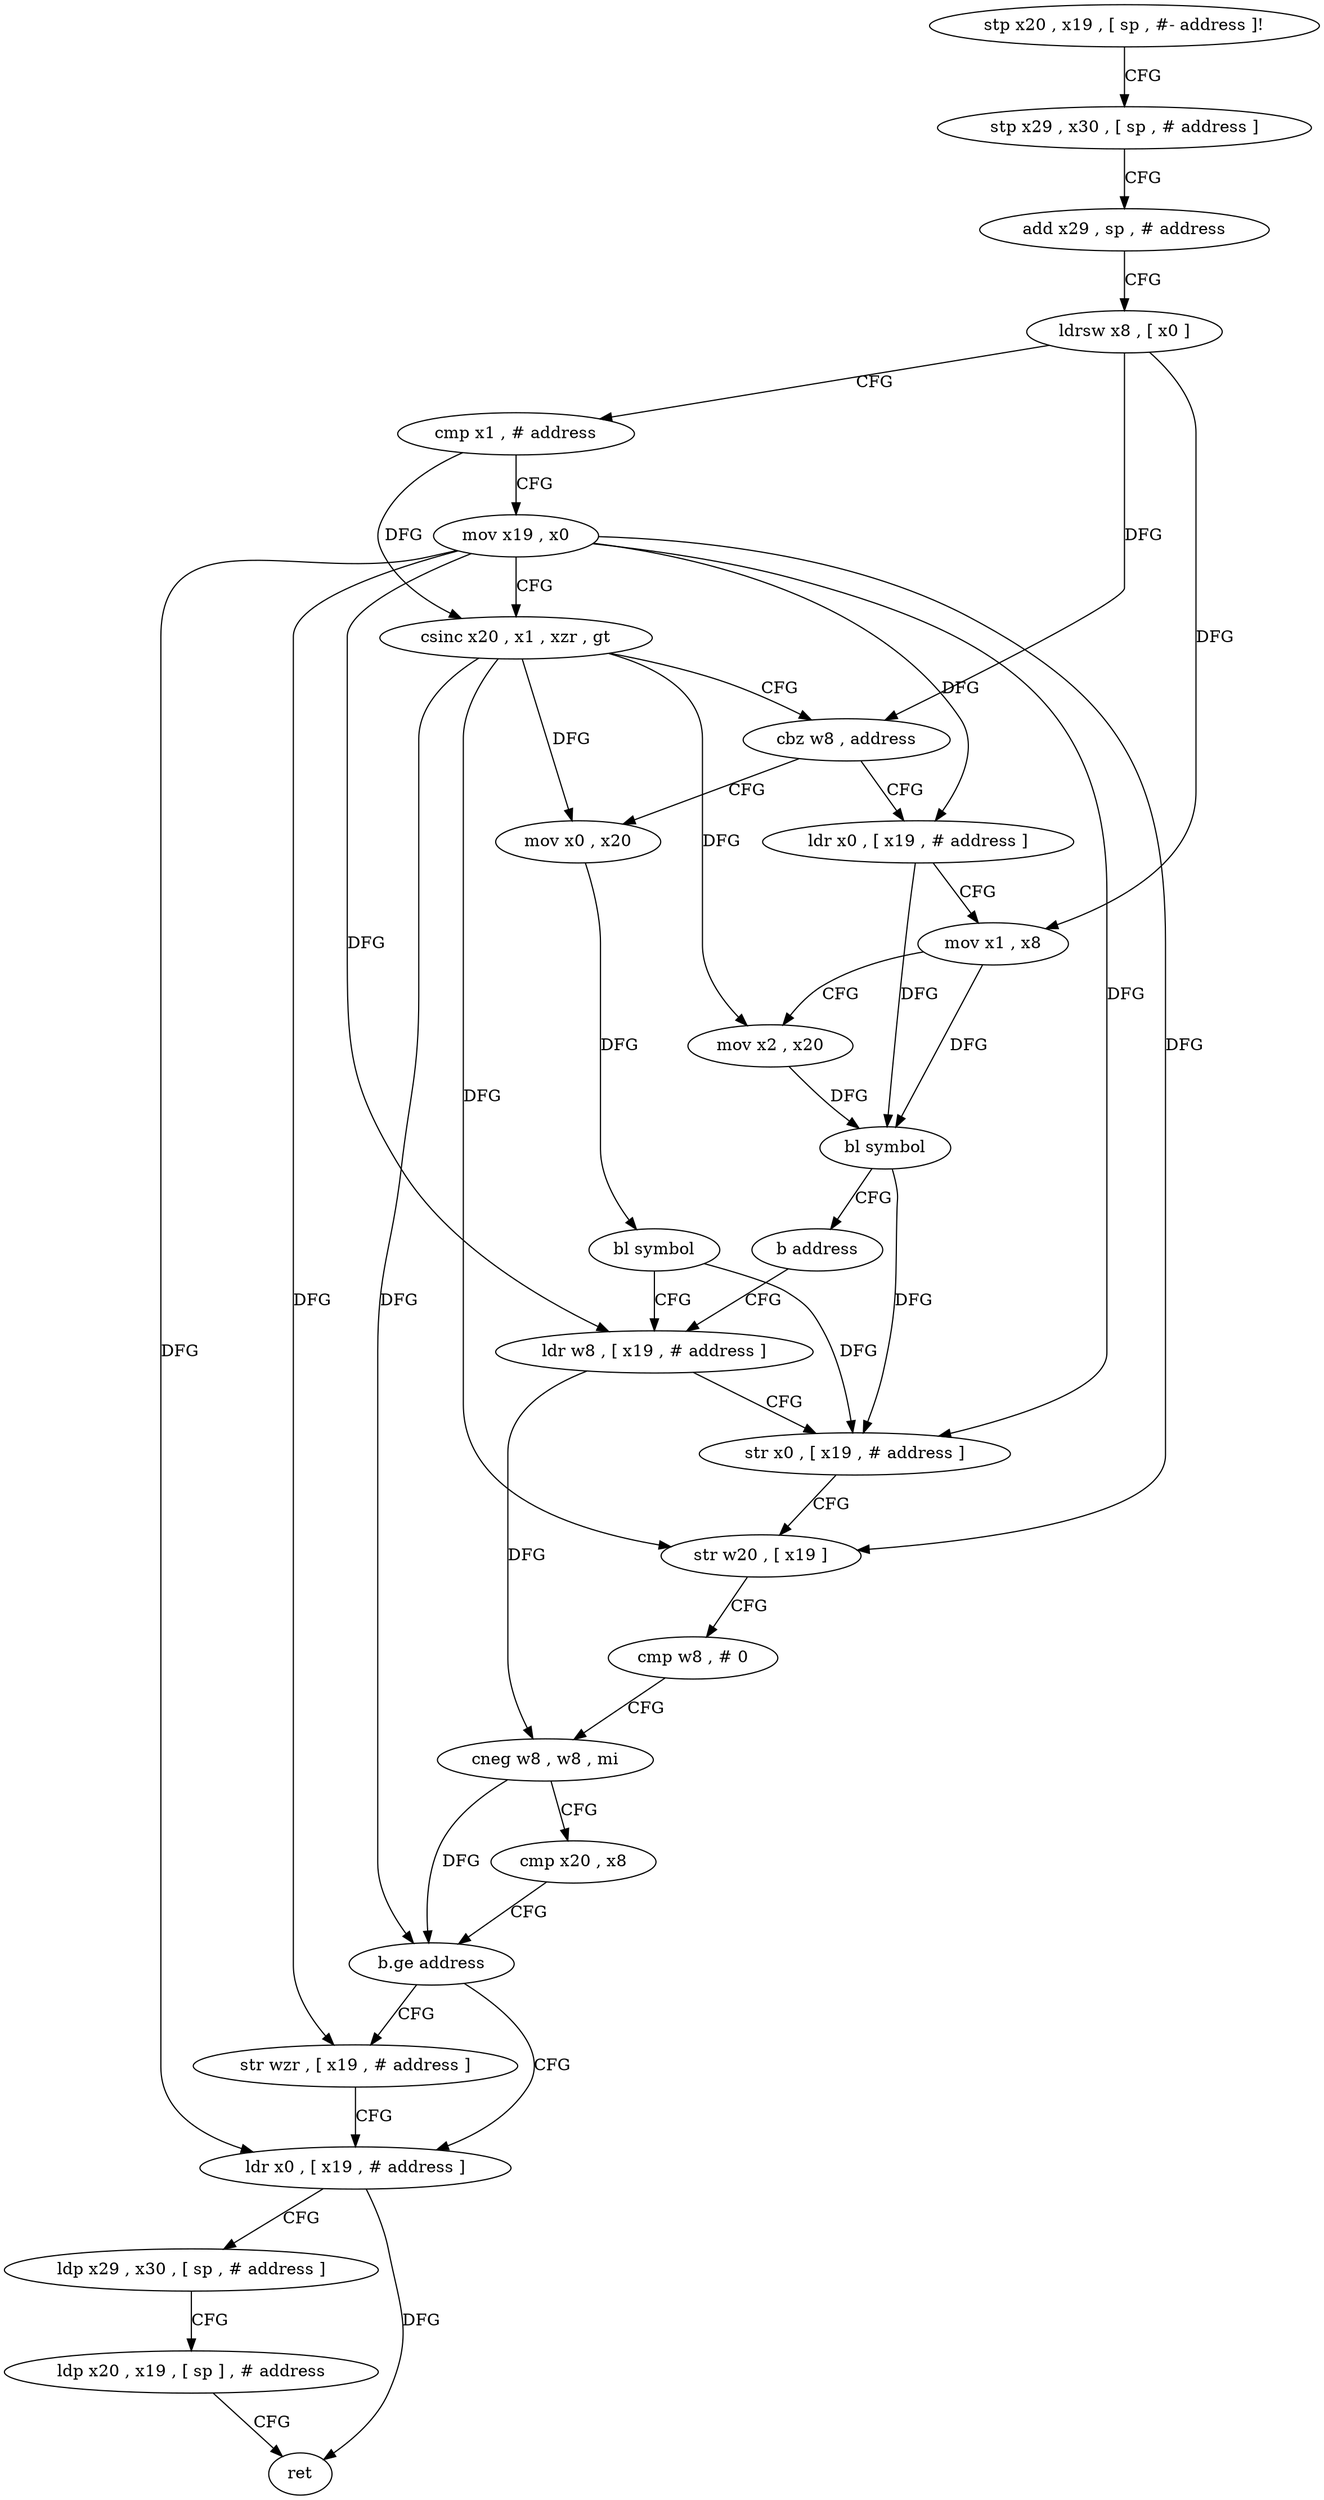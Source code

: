 digraph "func" {
"4221752" [label = "stp x20 , x19 , [ sp , #- address ]!" ]
"4221756" [label = "stp x29 , x30 , [ sp , # address ]" ]
"4221760" [label = "add x29 , sp , # address" ]
"4221764" [label = "ldrsw x8 , [ x0 ]" ]
"4221768" [label = "cmp x1 , # address" ]
"4221772" [label = "mov x19 , x0" ]
"4221776" [label = "csinc x20 , x1 , xzr , gt" ]
"4221780" [label = "cbz w8 , address" ]
"4221804" [label = "mov x0 , x20" ]
"4221784" [label = "ldr x0 , [ x19 , # address ]" ]
"4221808" [label = "bl symbol" ]
"4221812" [label = "ldr w8 , [ x19 , # address ]" ]
"4221788" [label = "mov x1 , x8" ]
"4221792" [label = "mov x2 , x20" ]
"4221796" [label = "bl symbol" ]
"4221800" [label = "b address" ]
"4221844" [label = "ldr x0 , [ x19 , # address ]" ]
"4221848" [label = "ldp x29 , x30 , [ sp , # address ]" ]
"4221852" [label = "ldp x20 , x19 , [ sp ] , # address" ]
"4221856" [label = "ret" ]
"4221840" [label = "str wzr , [ x19 , # address ]" ]
"4221816" [label = "str x0 , [ x19 , # address ]" ]
"4221820" [label = "str w20 , [ x19 ]" ]
"4221824" [label = "cmp w8 , # 0" ]
"4221828" [label = "cneg w8 , w8 , mi" ]
"4221832" [label = "cmp x20 , x8" ]
"4221836" [label = "b.ge address" ]
"4221752" -> "4221756" [ label = "CFG" ]
"4221756" -> "4221760" [ label = "CFG" ]
"4221760" -> "4221764" [ label = "CFG" ]
"4221764" -> "4221768" [ label = "CFG" ]
"4221764" -> "4221780" [ label = "DFG" ]
"4221764" -> "4221788" [ label = "DFG" ]
"4221768" -> "4221772" [ label = "CFG" ]
"4221768" -> "4221776" [ label = "DFG" ]
"4221772" -> "4221776" [ label = "CFG" ]
"4221772" -> "4221784" [ label = "DFG" ]
"4221772" -> "4221812" [ label = "DFG" ]
"4221772" -> "4221816" [ label = "DFG" ]
"4221772" -> "4221820" [ label = "DFG" ]
"4221772" -> "4221844" [ label = "DFG" ]
"4221772" -> "4221840" [ label = "DFG" ]
"4221776" -> "4221780" [ label = "CFG" ]
"4221776" -> "4221804" [ label = "DFG" ]
"4221776" -> "4221792" [ label = "DFG" ]
"4221776" -> "4221820" [ label = "DFG" ]
"4221776" -> "4221836" [ label = "DFG" ]
"4221780" -> "4221804" [ label = "CFG" ]
"4221780" -> "4221784" [ label = "CFG" ]
"4221804" -> "4221808" [ label = "DFG" ]
"4221784" -> "4221788" [ label = "CFG" ]
"4221784" -> "4221796" [ label = "DFG" ]
"4221808" -> "4221812" [ label = "CFG" ]
"4221808" -> "4221816" [ label = "DFG" ]
"4221812" -> "4221816" [ label = "CFG" ]
"4221812" -> "4221828" [ label = "DFG" ]
"4221788" -> "4221792" [ label = "CFG" ]
"4221788" -> "4221796" [ label = "DFG" ]
"4221792" -> "4221796" [ label = "DFG" ]
"4221796" -> "4221800" [ label = "CFG" ]
"4221796" -> "4221816" [ label = "DFG" ]
"4221800" -> "4221812" [ label = "CFG" ]
"4221844" -> "4221848" [ label = "CFG" ]
"4221844" -> "4221856" [ label = "DFG" ]
"4221848" -> "4221852" [ label = "CFG" ]
"4221852" -> "4221856" [ label = "CFG" ]
"4221840" -> "4221844" [ label = "CFG" ]
"4221816" -> "4221820" [ label = "CFG" ]
"4221820" -> "4221824" [ label = "CFG" ]
"4221824" -> "4221828" [ label = "CFG" ]
"4221828" -> "4221832" [ label = "CFG" ]
"4221828" -> "4221836" [ label = "DFG" ]
"4221832" -> "4221836" [ label = "CFG" ]
"4221836" -> "4221844" [ label = "CFG" ]
"4221836" -> "4221840" [ label = "CFG" ]
}
